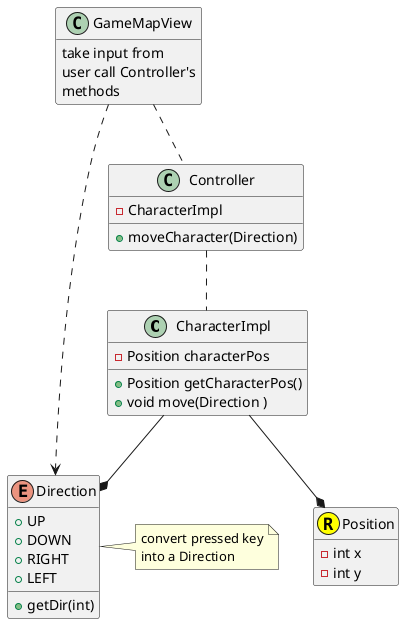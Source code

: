 @startuml
hide empty members
CharacterImpl --* Direction
CharacterImpl --* Position
GameMapView ..> Direction
GameMapView.. Controller
Controller .. CharacterImpl


class GameMapView {
    take input from
    user call Controller's
    methods
}

class CharacterImpl{
    - Position characterPos
    + Position getCharacterPos()
    + void move(Direction )
}
class Position <<(R,yellow)>>{
    - int x
    - int y
}
note right of (Direction)
    convert pressed key
    into a Direction
end note
class Controller {
    - CharacterImpl
    + moveCharacter(Direction)
}
enum Direction {
    + UP
    + DOWN
    + RIGHT
    + LEFT
    + getDir(int)
}

@enduml